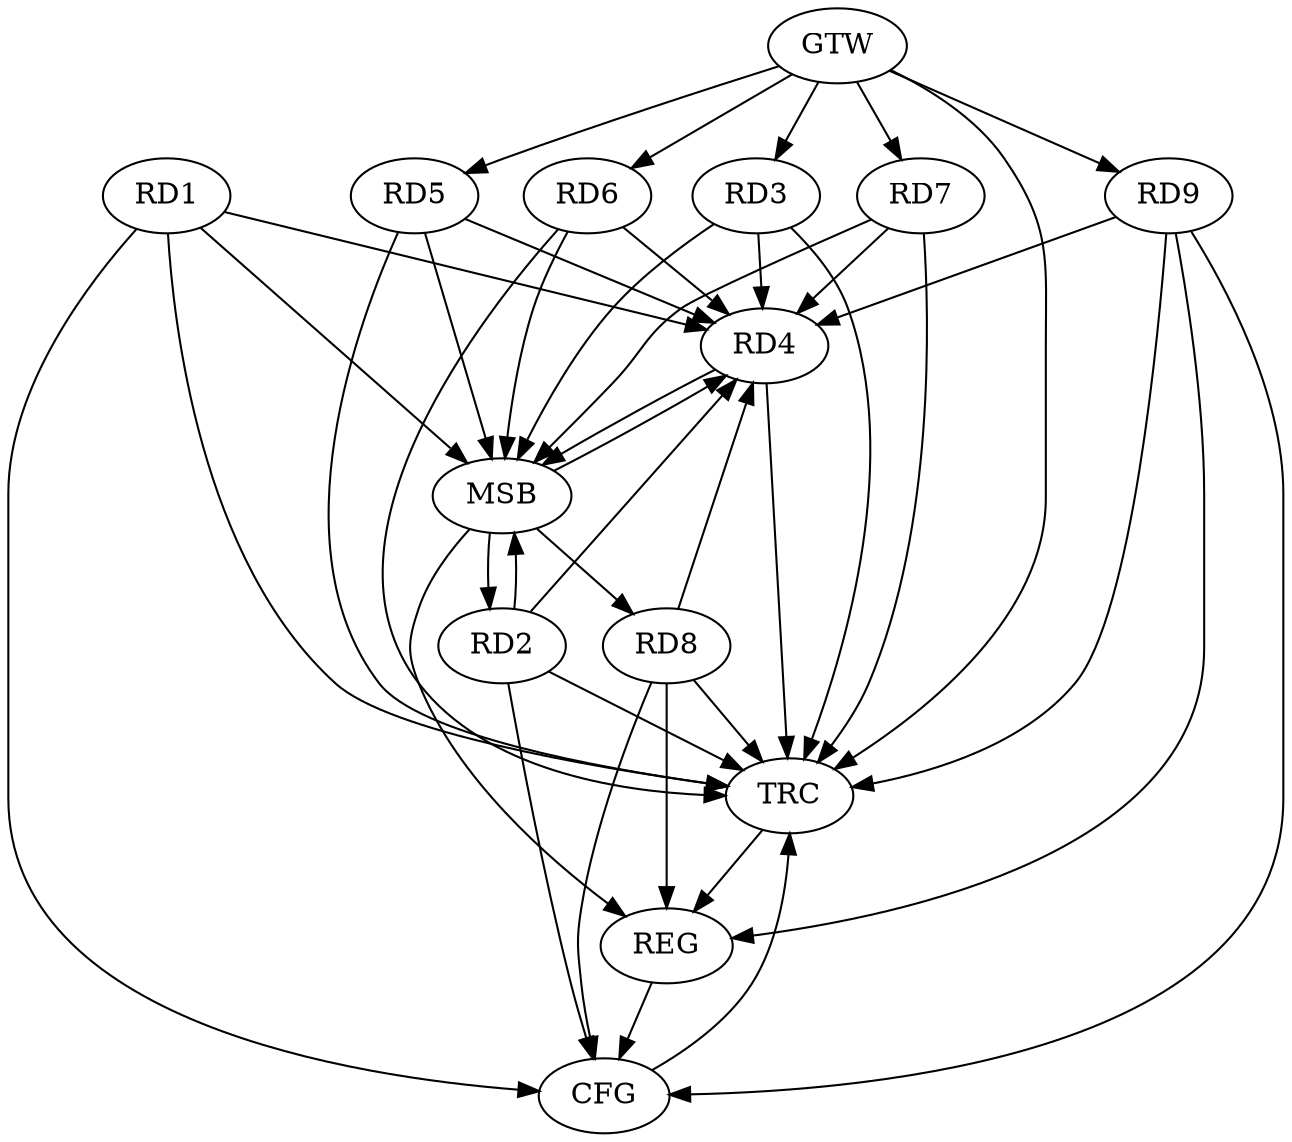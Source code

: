 strict digraph G {
  RD1 [ label="RD1" ];
  RD2 [ label="RD2" ];
  RD3 [ label="RD3" ];
  RD4 [ label="RD4" ];
  RD5 [ label="RD5" ];
  RD6 [ label="RD6" ];
  RD7 [ label="RD7" ];
  RD8 [ label="RD8" ];
  RD9 [ label="RD9" ];
  GTW [ label="GTW" ];
  REG [ label="REG" ];
  MSB [ label="MSB" ];
  CFG [ label="CFG" ];
  TRC [ label="TRC" ];
  RD8 -> RD4;
  GTW -> RD3;
  GTW -> RD5;
  GTW -> RD6;
  GTW -> RD7;
  GTW -> RD9;
  RD8 -> REG;
  RD9 -> REG;
  RD1 -> MSB;
  MSB -> RD8;
  MSB -> REG;
  RD2 -> MSB;
  RD3 -> MSB;
  RD4 -> MSB;
  RD5 -> MSB;
  MSB -> RD4;
  RD6 -> MSB;
  MSB -> RD2;
  RD7 -> MSB;
  RD9 -> CFG;
  RD8 -> CFG;
  RD1 -> CFG;
  RD2 -> CFG;
  REG -> CFG;
  RD1 -> TRC;
  RD2 -> TRC;
  RD3 -> TRC;
  RD4 -> TRC;
  RD5 -> TRC;
  RD6 -> TRC;
  RD7 -> TRC;
  RD8 -> TRC;
  RD9 -> TRC;
  GTW -> TRC;
  CFG -> TRC;
  TRC -> REG;
  RD3 -> RD4;
  RD6 -> RD4;
  RD9 -> RD4;
  RD5 -> RD4;
  RD2 -> RD4;
  RD7 -> RD4;
  RD1 -> RD4;
}
